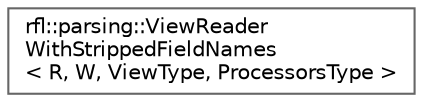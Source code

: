 digraph "类继承关系图"
{
 // LATEX_PDF_SIZE
  bgcolor="transparent";
  edge [fontname=Helvetica,fontsize=10,labelfontname=Helvetica,labelfontsize=10];
  node [fontname=Helvetica,fontsize=10,shape=box,height=0.2,width=0.4];
  rankdir="LR";
  Node0 [id="Node000000",label="rfl::parsing::ViewReader\lWithStrippedFieldNames\l\< R, W, ViewType, ProcessorsType \>",height=0.2,width=0.4,color="grey40", fillcolor="white", style="filled",URL="$classrfl_1_1parsing_1_1_view_reader_with_stripped_field_names.html",tooltip=" "];
}
